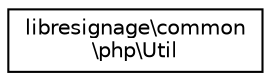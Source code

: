 digraph "Graphical Class Hierarchy"
{
  edge [fontname="Helvetica",fontsize="10",labelfontname="Helvetica",labelfontsize="10"];
  node [fontname="Helvetica",fontsize="10",shape=record];
  rankdir="LR";
  Node0 [label="libresignage\\common\l\\php\\Util",height=0.2,width=0.4,color="black", fillcolor="white", style="filled",URL="$classlibresignage_1_1common_1_1php_1_1Util.html"];
}
